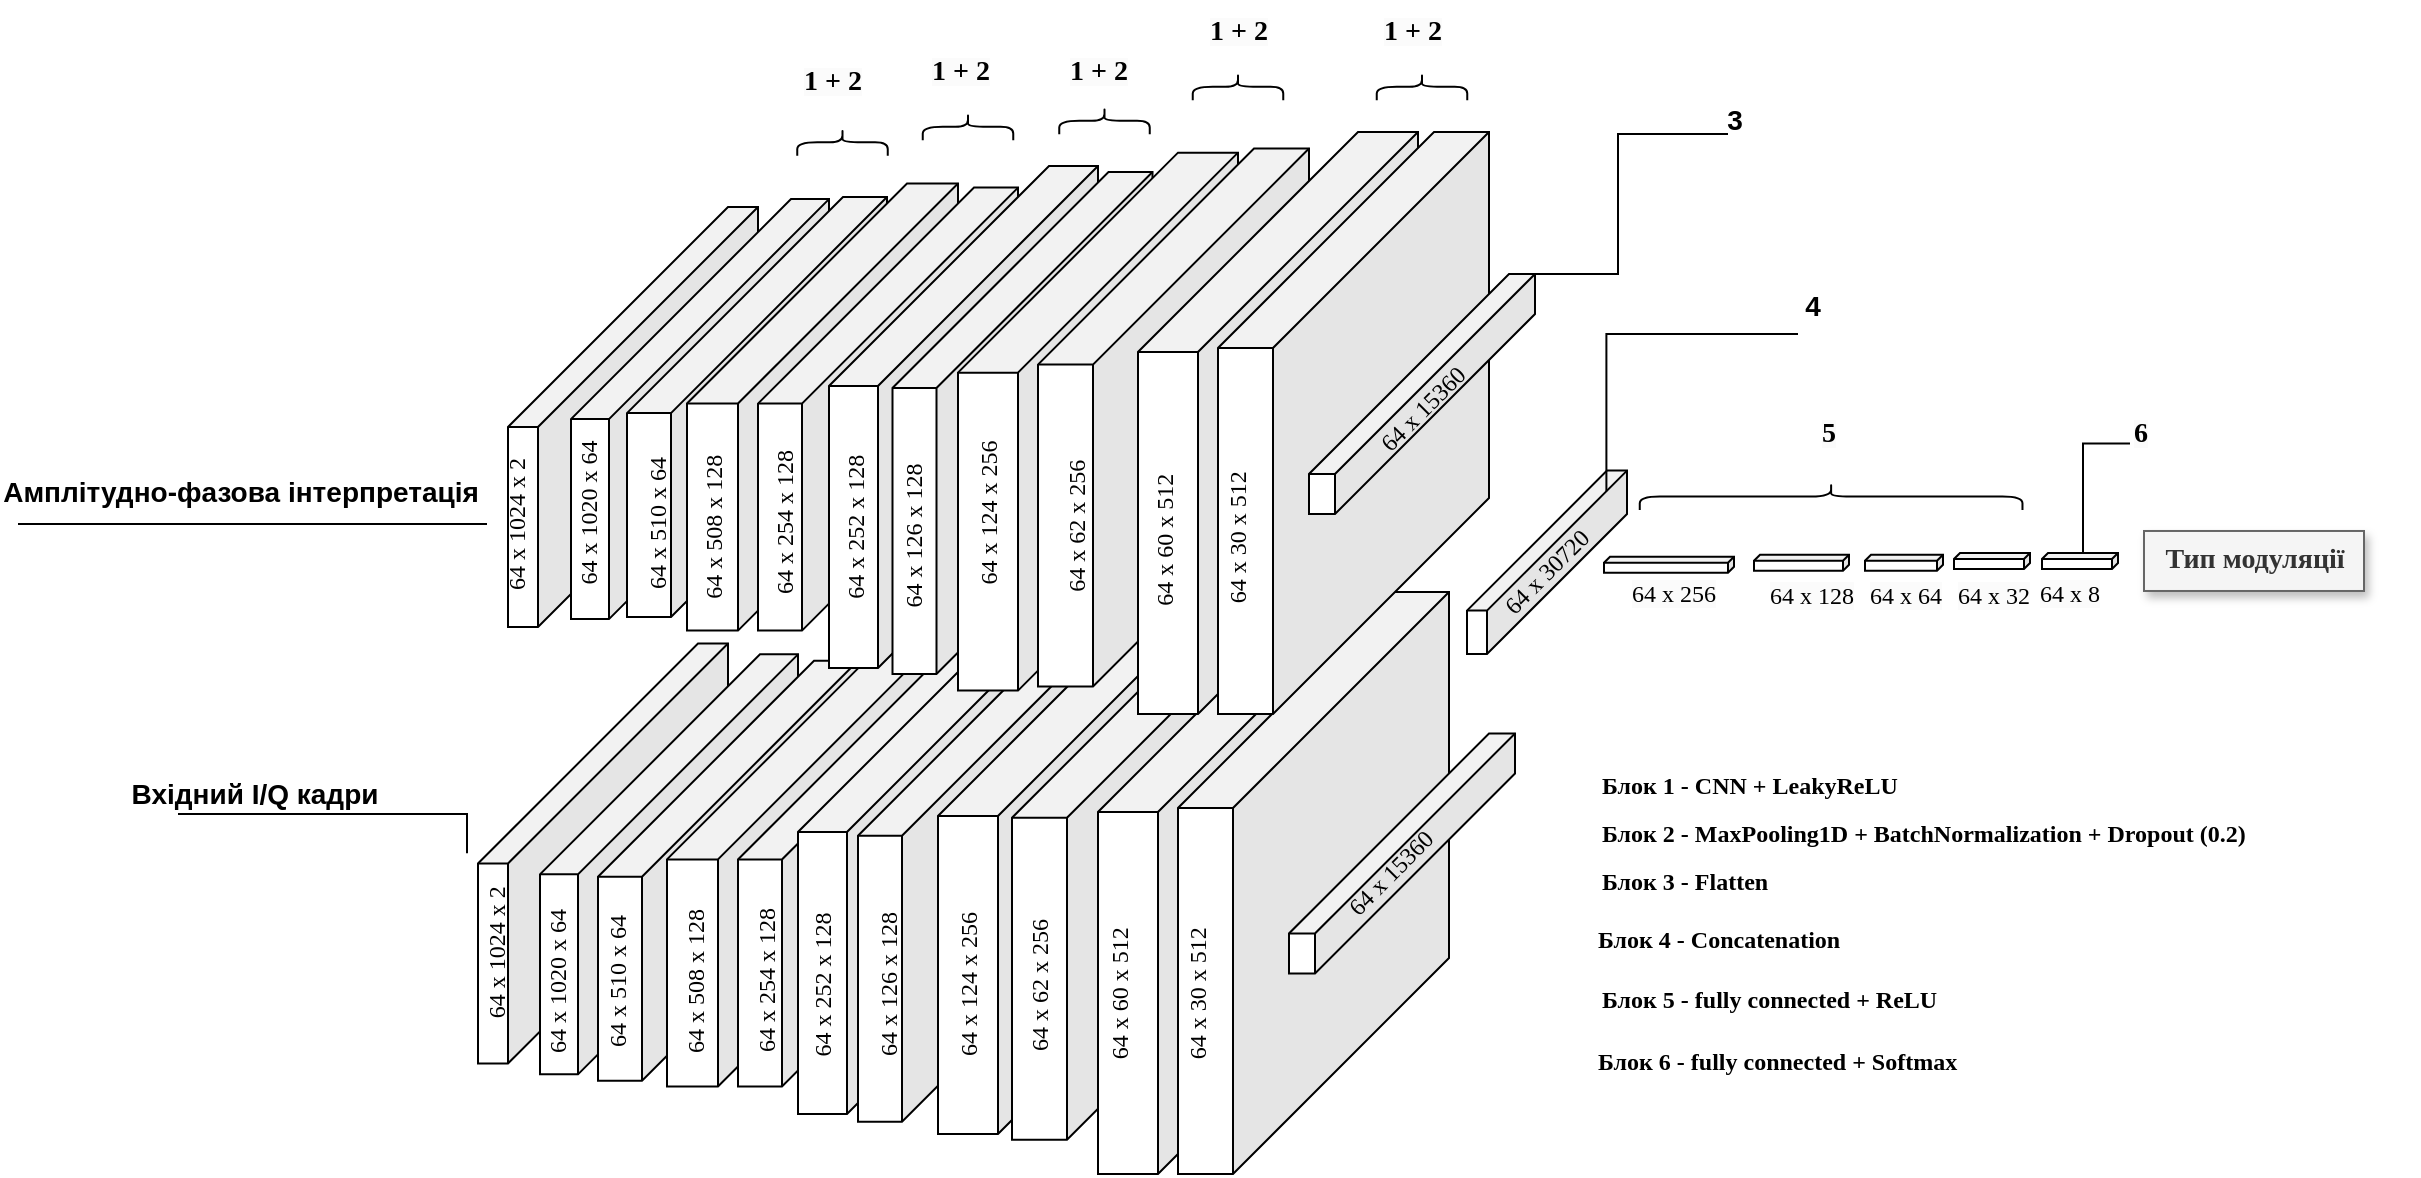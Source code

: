 <mxfile version="24.4.13" type="device">
  <diagram id="QJjx0-fPxzvcmYibJWj1" name="Page-1">
    <mxGraphModel dx="965" dy="1111" grid="1" gridSize="10" guides="1" tooltips="1" connect="1" arrows="1" fold="1" page="1" pageScale="1" pageWidth="827" pageHeight="583" math="0" shadow="0">
      <root>
        <mxCell id="0" />
        <mxCell id="1" parent="0" />
        <mxCell id="hZlWTmnkjhMwvSSbGk0G-101" value="" style="shape=cube;whiteSpace=wrap;html=1;boundedLbl=1;backgroundOutline=1;darkOpacity=0.05;darkOpacity2=0.1;size=110;direction=east;flipH=1;fontFamily=Georgia;shadow=0;fontColor=#000000;" parent="1" vertex="1">
          <mxGeometry x="385" y="-63.5" width="125" height="210" as="geometry" />
        </mxCell>
        <mxCell id="21" value="" style="shape=cube;whiteSpace=wrap;html=1;boundedLbl=1;backgroundOutline=1;darkOpacity=0.05;darkOpacity2=0.1;size=110;direction=east;flipH=1;fontFamily=Georgia;shadow=0;fontColor=#000000;" parent="1" vertex="1">
          <mxGeometry x="370" y="154.75" width="125" height="210" as="geometry" />
        </mxCell>
        <mxCell id="4f-DMQIj-ya-iA7LCkDa-1" value="" style="shape=cube;whiteSpace=wrap;html=1;boundedLbl=1;backgroundOutline=1;darkOpacity=0.05;darkOpacity2=0.1;size=110;direction=east;flipH=1;fillColor=default;strokeColor=default;fontFamily=Georgia;fontColor=#000000;" parent="1" vertex="1">
          <mxGeometry x="401" y="160.18" width="129" height="210" as="geometry" />
        </mxCell>
        <mxCell id="4f-DMQIj-ya-iA7LCkDa-20" value="" style="shape=cube;whiteSpace=wrap;html=1;boundedLbl=1;backgroundOutline=1;darkOpacity=0.05;darkOpacity2=0.1;size=3;direction=east;flipH=1;fillColor=default;strokeColor=default;fontFamily=Georgia;fontColor=default;" parent="1" vertex="1">
          <mxGeometry x="933" y="111.36" width="65" height="8" as="geometry" />
        </mxCell>
        <mxCell id="jZx25Ely4Z8WffF3_oc5-65" style="edgeStyle=orthogonalEdgeStyle;rounded=0;orthogonalLoop=1;jettySize=auto;html=1;exitX=0;exitY=0;exitDx=17.5;exitDy=0;exitPerimeter=0;entryX=0;entryY=0.5;entryDx=0;entryDy=0;endArrow=none;endFill=0;" edge="1" parent="1" source="4f-DMQIj-ya-iA7LCkDa-27" target="jZx25Ely4Z8WffF3_oc5-64">
          <mxGeometry relative="1" as="geometry" />
        </mxCell>
        <mxCell id="4f-DMQIj-ya-iA7LCkDa-27" value="" style="shape=cube;whiteSpace=wrap;html=1;boundedLbl=1;backgroundOutline=1;darkOpacity=0.05;darkOpacity2=0.1;size=3;direction=east;flipH=1;fillColor=default;strokeColor=default;fontFamily=Georgia;fontColor=#000000;" parent="1" vertex="1">
          <mxGeometry x="1152" y="109.49" width="38" height="8" as="geometry" />
        </mxCell>
        <mxCell id="4f-DMQIj-ya-iA7LCkDa-50" value="Блок 1 - CNN + LeakyReLU" style="text;html=1;strokeColor=none;fillColor=none;align=left;verticalAlign=middle;whiteSpace=wrap;rounded=0;fontStyle=1;fontFamily=Georgia;" parent="1" vertex="1">
          <mxGeometry x="930" y="213.88" width="207" height="23.88" as="geometry" />
        </mxCell>
        <mxCell id="4f-DMQIj-ya-iA7LCkDa-51" value="Блок 2 - MaxPooling1D + BatchNormalization + Dropout (0.2)" style="text;html=1;strokeColor=none;fillColor=none;align=left;verticalAlign=middle;whiteSpace=wrap;rounded=0;fontStyle=1;fontFamily=Georgia;" parent="1" vertex="1">
          <mxGeometry x="930" y="237.76" width="410" height="23.88" as="geometry" />
        </mxCell>
        <mxCell id="4f-DMQIj-ya-iA7LCkDa-52" value="Блок 5 - fully connected + ReLU" style="text;html=1;strokeColor=none;fillColor=none;align=left;verticalAlign=middle;whiteSpace=wrap;rounded=0;fontStyle=1;fontFamily=Georgia;" parent="1" vertex="1">
          <mxGeometry x="930" y="320.75" width="294.5" height="23.88" as="geometry" />
        </mxCell>
        <mxCell id="4f-DMQIj-ya-iA7LCkDa-53" value="Блок 6 - fully connected + Softmax" style="text;html=1;strokeColor=none;fillColor=none;align=left;verticalAlign=middle;whiteSpace=wrap;rounded=0;fontStyle=1;fontFamily=Georgia;" parent="1" vertex="1">
          <mxGeometry x="927.5" y="352.38" width="324.5" height="23.88" as="geometry" />
        </mxCell>
        <mxCell id="34" value="&lt;span style=&quot;font-family: Georgia; font-size: 12px; font-style: normal; font-variant-ligatures: normal; font-variant-caps: normal; font-weight: 400; letter-spacing: normal; orphans: 2; text-align: center; text-indent: 0px; text-transform: none; widows: 2; word-spacing: 0px; -webkit-text-stroke-width: 0px; background-color: rgb(251, 251, 251); text-decoration-thickness: initial; text-decoration-style: initial; text-decoration-color: initial; float: none; display: inline !important;&quot;&gt;64 x 256&lt;/span&gt;" style="text;whiteSpace=wrap;html=1;fontSize=12;fontFamily=Georgia;fontColor=#000000;" parent="1" vertex="1">
          <mxGeometry x="944.5" y="115.74" width="54" height="40" as="geometry" />
        </mxCell>
        <mxCell id="35" value="&lt;span style=&quot;font-family: Georgia; font-size: 12px; font-style: normal; font-variant-ligatures: normal; font-variant-caps: normal; font-weight: 400; letter-spacing: normal; orphans: 2; text-align: center; text-indent: 0px; text-transform: none; widows: 2; word-spacing: 0px; -webkit-text-stroke-width: 0px; background-color: rgb(251, 251, 251); text-decoration-thickness: initial; text-decoration-style: initial; text-decoration-color: initial; float: none; display: inline !important;&quot;&gt;64 x 8&lt;/span&gt;" style="text;whiteSpace=wrap;html=1;fontSize=12;fontFamily=Georgia;fontColor=#000000;" parent="1" vertex="1">
          <mxGeometry x="1149" y="115.74" width="54" height="40" as="geometry" />
        </mxCell>
        <mxCell id="46" value="&lt;font style=&quot;font-size: 14px;&quot; face=&quot;Times New Roman&quot;&gt;&lt;b&gt;Тип модуляції&lt;/b&gt;&lt;/font&gt;" style="text;html=1;align=center;verticalAlign=middle;resizable=0;points=[];autosize=1;strokeColor=#666666;fillColor=#f5f5f5;fontSize=7;fontFamily=Georgia;fontColor=#333333;shadow=1;" parent="1" vertex="1">
          <mxGeometry x="1203" y="98.49" width="110" height="30" as="geometry" />
        </mxCell>
        <mxCell id="hZlWTmnkjhMwvSSbGk0G-48" value="" style="shape=cube;whiteSpace=wrap;html=1;boundedLbl=1;backgroundOutline=1;darkOpacity=0.05;darkOpacity2=0.1;size=3;direction=east;flipH=1;fillColor=default;strokeColor=default;fontFamily=Georgia;fontColor=#000000;" parent="1" vertex="1">
          <mxGeometry x="1008" y="110.36" width="47.5" height="8" as="geometry" />
        </mxCell>
        <mxCell id="hZlWTmnkjhMwvSSbGk0G-49" value="" style="shape=cube;whiteSpace=wrap;html=1;boundedLbl=1;backgroundOutline=1;darkOpacity=0.05;darkOpacity2=0.1;size=3;direction=east;flipH=1;fillColor=default;strokeColor=default;fontFamily=Georgia;fontColor=#000000;" parent="1" vertex="1">
          <mxGeometry x="1063.5" y="110.36" width="39" height="8" as="geometry" />
        </mxCell>
        <mxCell id="hZlWTmnkjhMwvSSbGk0G-50" value="" style="shape=cube;whiteSpace=wrap;html=1;boundedLbl=1;backgroundOutline=1;darkOpacity=0.05;darkOpacity2=0.1;size=3;direction=east;flipH=1;fillColor=default;strokeColor=default;fontFamily=Georgia;fontColor=#000000;" parent="1" vertex="1">
          <mxGeometry x="1108" y="109.49" width="38" height="8" as="geometry" />
        </mxCell>
        <mxCell id="hZlWTmnkjhMwvSSbGk0G-52" value="&lt;span style=&quot;font-family: Georgia; font-size: 12px; font-style: normal; font-variant-ligatures: normal; font-variant-caps: normal; font-weight: 400; letter-spacing: normal; orphans: 2; text-align: center; text-indent: 0px; text-transform: none; widows: 2; word-spacing: 0px; -webkit-text-stroke-width: 0px; background-color: rgb(251, 251, 251); text-decoration-thickness: initial; text-decoration-style: initial; text-decoration-color: initial; float: none; display: inline !important;&quot;&gt;64 x 128&lt;/span&gt;" style="text;whiteSpace=wrap;html=1;fontSize=12;fontFamily=Georgia;fontColor=#000000;" parent="1" vertex="1">
          <mxGeometry x="1014" y="116.87" width="54" height="40" as="geometry" />
        </mxCell>
        <mxCell id="hZlWTmnkjhMwvSSbGk0G-53" value="&lt;span style=&quot;font-family: Georgia; font-size: 12px; font-style: normal; font-variant-ligatures: normal; font-variant-caps: normal; font-weight: 400; letter-spacing: normal; orphans: 2; text-align: center; text-indent: 0px; text-transform: none; widows: 2; word-spacing: 0px; -webkit-text-stroke-width: 0px; background-color: rgb(251, 251, 251); text-decoration-thickness: initial; text-decoration-style: initial; text-decoration-color: initial; float: none; display: inline !important;&quot;&gt;64 x 64&lt;/span&gt;" style="text;whiteSpace=wrap;html=1;fontSize=12;fontFamily=Georgia;fontColor=#000000;" parent="1" vertex="1">
          <mxGeometry x="1063.5" y="117.18" width="54" height="40" as="geometry" />
        </mxCell>
        <mxCell id="hZlWTmnkjhMwvSSbGk0G-55" value="&lt;span style=&quot;font-family: Georgia; font-size: 12px; font-style: normal; font-variant-ligatures: normal; font-variant-caps: normal; font-weight: 400; letter-spacing: normal; orphans: 2; text-align: center; text-indent: 0px; text-transform: none; widows: 2; word-spacing: 0px; -webkit-text-stroke-width: 0px; background-color: rgb(251, 251, 251); text-decoration-thickness: initial; text-decoration-style: initial; text-decoration-color: initial; float: none; display: inline !important;&quot;&gt;64 x 32&lt;/span&gt;" style="text;whiteSpace=wrap;html=1;fontSize=12;fontFamily=Georgia;fontColor=#000000;" parent="1" vertex="1">
          <mxGeometry x="1108" y="117.49" width="54" height="40" as="geometry" />
        </mxCell>
        <mxCell id="jZx25Ely4Z8WffF3_oc5-68" value="&lt;font style=&quot;font-size: 14px;&quot;&gt;&lt;b&gt;Амплітудно-фазова інтерпретація&lt;/b&gt;&lt;/font&gt;" style="edgeStyle=orthogonalEdgeStyle;rounded=0;orthogonalLoop=1;jettySize=auto;html=1;exitX=0.5;exitY=0;exitDx=0;exitDy=0;endArrow=none;endFill=0;" edge="1" parent="1" source="hZlWTmnkjhMwvSSbGk0G-59">
          <mxGeometry x="0.06" y="-15" relative="1" as="geometry">
            <mxPoint x="140" y="95" as="targetPoint" />
            <mxPoint y="-1" as="offset" />
          </mxGeometry>
        </mxCell>
        <mxCell id="hZlWTmnkjhMwvSSbGk0G-59" value="64 x 1024 x 2" style="text;html=1;strokeColor=none;fillColor=none;align=center;verticalAlign=middle;whiteSpace=wrap;rounded=0;fontFamily=Georgia;rotation=-90;fontColor=#000000;" parent="1" vertex="1">
          <mxGeometry x="340" y="80" width="99" height="30" as="geometry" />
        </mxCell>
        <mxCell id="hZlWTmnkjhMwvSSbGk0G-62" value="" style="shape=cube;whiteSpace=wrap;html=1;boundedLbl=1;backgroundOutline=1;darkOpacity=0.05;darkOpacity2=0.1;size=110;direction=east;flipH=1;fillColor=#FFFFFF;strokeColor=default;fontFamily=Georgia;fontColor=#000000;" parent="1" vertex="1">
          <mxGeometry x="416.5" y="-67.45" width="129" height="210" as="geometry" />
        </mxCell>
        <mxCell id="hZlWTmnkjhMwvSSbGk0G-73" value="" style="shape=cube;whiteSpace=wrap;html=1;boundedLbl=1;backgroundOutline=1;darkOpacity=0.05;darkOpacity2=0.1;size=108;direction=east;flipH=1;fillColor=default;strokeColor=default;fontFamily=Georgia;fontColor=#000000;" parent="1" vertex="1">
          <mxGeometry x="444.5" y="-68.47" width="130" height="210" as="geometry" />
        </mxCell>
        <mxCell id="hZlWTmnkjhMwvSSbGk0G-76" value="" style="shape=cube;whiteSpace=wrap;html=1;boundedLbl=1;backgroundOutline=1;darkOpacity=0.05;darkOpacity2=0.1;size=108;direction=east;flipH=1;fillColor=default;strokeColor=default;fontFamily=Georgia;fontColor=#000000;" parent="1" vertex="1">
          <mxGeometry x="430" y="163.38" width="130" height="210" as="geometry" />
        </mxCell>
        <mxCell id="hZlWTmnkjhMwvSSbGk0G-68" value="" style="shape=cube;whiteSpace=wrap;html=1;boundedLbl=1;backgroundOutline=1;darkOpacity=0.05;darkOpacity2=0.1;size=110;direction=east;flipH=1;fillColor=default;strokeColor=default;fontFamily=Georgia;fontColor=#000000;" parent="1" vertex="1">
          <mxGeometry x="464.5" y="152.7" width="135.5" height="223.56" as="geometry" />
        </mxCell>
        <mxCell id="hZlWTmnkjhMwvSSbGk0G-69" value="" style="shape=cube;whiteSpace=wrap;html=1;boundedLbl=1;backgroundOutline=1;darkOpacity=0.05;darkOpacity2=0.1;size=108;direction=east;flipH=1;fillColor=default;strokeColor=default;fontFamily=Georgia;fontColor=#000000;" parent="1" vertex="1">
          <mxGeometry x="500" y="154.75" width="130" height="221.51" as="geometry" />
        </mxCell>
        <mxCell id="hZlWTmnkjhMwvSSbGk0G-77" value="" style="shape=cube;whiteSpace=wrap;html=1;boundedLbl=1;backgroundOutline=1;darkOpacity=0.05;darkOpacity2=0.1;size=110;direction=east;flipH=1;fillColor=default;strokeColor=default;fontFamily=Georgia;fontColor=#000000;" parent="1" vertex="1">
          <mxGeometry x="474.5" y="-75.25" width="135.5" height="223.56" as="geometry" />
        </mxCell>
        <mxCell id="hZlWTmnkjhMwvSSbGk0G-78" value="" style="shape=cube;whiteSpace=wrap;html=1;boundedLbl=1;backgroundOutline=1;darkOpacity=0.05;darkOpacity2=0.1;size=108;direction=east;flipH=1;fillColor=default;strokeColor=default;fontFamily=Georgia;fontColor=#000000;" parent="1" vertex="1">
          <mxGeometry x="510" y="-73.2" width="130" height="221.51" as="geometry" />
        </mxCell>
        <mxCell id="hZlWTmnkjhMwvSSbGk0G-79" value="" style="shape=cube;whiteSpace=wrap;html=1;boundedLbl=1;backgroundOutline=1;darkOpacity=0.05;darkOpacity2=0.1;size=110;direction=east;flipH=1;fillColor=default;strokeColor=default;fontFamily=Georgia;fontColor=#000000;" parent="1" vertex="1">
          <mxGeometry x="530" y="139" width="134.5" height="251" as="geometry" />
        </mxCell>
        <mxCell id="hZlWTmnkjhMwvSSbGk0G-80" value="" style="shape=cube;whiteSpace=wrap;html=1;boundedLbl=1;backgroundOutline=1;darkOpacity=0.05;darkOpacity2=0.1;size=108;direction=east;flipH=1;fillColor=default;strokeColor=default;fontFamily=Georgia;fontColor=#000000;" parent="1" vertex="1">
          <mxGeometry x="560" y="142.88" width="130" height="251" as="geometry" />
        </mxCell>
        <mxCell id="hZlWTmnkjhMwvSSbGk0G-81" value="" style="shape=cube;whiteSpace=wrap;html=1;boundedLbl=1;backgroundOutline=1;darkOpacity=0.05;darkOpacity2=0.1;size=110;direction=east;flipH=1;fillColor=default;strokeColor=default;fontFamily=Georgia;fontColor=#000000;" parent="1" vertex="1">
          <mxGeometry x="545.5" y="-84.0" width="134.5" height="251" as="geometry" />
        </mxCell>
        <mxCell id="hZlWTmnkjhMwvSSbGk0G-82" value="" style="shape=cube;whiteSpace=wrap;html=1;boundedLbl=1;backgroundOutline=1;darkOpacity=0.05;darkOpacity2=0.1;size=108;direction=east;flipH=1;fillColor=default;strokeColor=default;fontFamily=Georgia;fontColor=#000000;" parent="1" vertex="1">
          <mxGeometry x="577.25" y="-81.0" width="130" height="251" as="geometry" />
        </mxCell>
        <mxCell id="hZlWTmnkjhMwvSSbGk0G-83" value="" style="shape=cube;whiteSpace=wrap;html=1;boundedLbl=1;backgroundOutline=1;darkOpacity=0.05;darkOpacity2=0.1;size=110;direction=east;flipH=1;fillColor=default;strokeColor=default;fontFamily=Georgia;fontColor=#000000;" parent="1" vertex="1">
          <mxGeometry x="600" y="131.01" width="140" height="268.99" as="geometry" />
        </mxCell>
        <mxCell id="hZlWTmnkjhMwvSSbGk0G-84" value="" style="shape=cube;whiteSpace=wrap;html=1;boundedLbl=1;backgroundOutline=1;darkOpacity=0.05;darkOpacity2=0.1;size=108;direction=east;flipH=1;fillColor=default;strokeColor=default;fontFamily=Georgia;fontColor=#000000;" parent="1" vertex="1">
          <mxGeometry x="637" y="133.89" width="135.5" height="268.99" as="geometry" />
        </mxCell>
        <mxCell id="hZlWTmnkjhMwvSSbGk0G-86" value="" style="shape=cube;whiteSpace=wrap;html=1;boundedLbl=1;backgroundOutline=1;darkOpacity=0.05;darkOpacity2=0.1;size=110;direction=east;flipH=1;fillColor=default;strokeColor=default;fontFamily=Georgia;fontColor=#000000;" parent="1" vertex="1">
          <mxGeometry x="610" y="-90.68" width="140" height="268.99" as="geometry" />
        </mxCell>
        <mxCell id="hZlWTmnkjhMwvSSbGk0G-87" value="" style="shape=cube;whiteSpace=wrap;html=1;boundedLbl=1;backgroundOutline=1;darkOpacity=0.05;darkOpacity2=0.1;size=108;direction=east;flipH=1;fillColor=default;strokeColor=default;fontFamily=Georgia;fontColor=#000000;" parent="1" vertex="1">
          <mxGeometry x="650" y="-92.73" width="135.5" height="268.99" as="geometry" />
        </mxCell>
        <mxCell id="hZlWTmnkjhMwvSSbGk0G-88" value="" style="shape=cube;whiteSpace=wrap;html=1;boundedLbl=1;backgroundOutline=1;darkOpacity=0.05;darkOpacity2=0.1;size=110;direction=east;flipH=1;fillColor=default;strokeColor=default;fontFamily=Georgia;fontColor=#000000;" parent="1" vertex="1">
          <mxGeometry x="680" y="129" width="140" height="291" as="geometry" />
        </mxCell>
        <mxCell id="hZlWTmnkjhMwvSSbGk0G-89" value="" style="shape=cube;whiteSpace=wrap;html=1;boundedLbl=1;backgroundOutline=1;darkOpacity=0.05;darkOpacity2=0.1;size=108;direction=east;flipH=1;fillColor=default;strokeColor=default;fontFamily=Georgia;fontColor=#000000;" parent="1" vertex="1">
          <mxGeometry x="720" y="129" width="135.5" height="291" as="geometry" />
        </mxCell>
        <mxCell id="hZlWTmnkjhMwvSSbGk0G-90" value="" style="shape=cube;whiteSpace=wrap;html=1;boundedLbl=1;backgroundOutline=1;darkOpacity=0.05;darkOpacity2=0.1;size=110;direction=east;flipH=1;fillColor=default;strokeColor=default;fontFamily=Georgia;fontColor=#000000;" parent="1" vertex="1">
          <mxGeometry x="700" y="-101" width="140" height="291" as="geometry" />
        </mxCell>
        <mxCell id="hZlWTmnkjhMwvSSbGk0G-91" value="" style="shape=cube;whiteSpace=wrap;html=1;boundedLbl=1;backgroundOutline=1;darkOpacity=0.05;darkOpacity2=0.1;size=108;direction=east;flipH=1;fillColor=default;strokeColor=default;fontFamily=Georgia;fontColor=#000000;" parent="1" vertex="1">
          <mxGeometry x="740" y="-101" width="135.5" height="291" as="geometry" />
        </mxCell>
        <mxCell id="hZlWTmnkjhMwvSSbGk0G-92" value="" style="shape=cube;whiteSpace=wrap;html=1;boundedLbl=1;backgroundOutline=1;darkOpacity=0.05;darkOpacity2=0.1;size=70;direction=east;flipH=1;fillColor=default;strokeColor=default;fontFamily=Georgia;" parent="1" vertex="1">
          <mxGeometry x="864.5" y="68.31" width="80" height="91.69" as="geometry" />
        </mxCell>
        <mxCell id="hZlWTmnkjhMwvSSbGk0G-94" value="Блок 4 - Concatenation" style="text;html=1;strokeColor=none;fillColor=none;align=left;verticalAlign=middle;whiteSpace=wrap;rounded=0;fontStyle=1;fontFamily=Georgia;" parent="1" vertex="1">
          <mxGeometry x="927.5" y="290.75" width="268.5" height="23.88" as="geometry" />
        </mxCell>
        <mxCell id="jZx25Ely4Z8WffF3_oc5-59" style="edgeStyle=orthogonalEdgeStyle;rounded=0;orthogonalLoop=1;jettySize=auto;html=1;exitX=0;exitY=0;exitDx=0;exitDy=0;exitPerimeter=0;endArrow=none;endFill=0;" edge="1" parent="1" source="hZlWTmnkjhMwvSSbGk0G-95">
          <mxGeometry relative="1" as="geometry">
            <mxPoint x="1000" y="-100" as="targetPoint" />
            <Array as="points">
              <mxPoint x="940" y="-30" />
              <mxPoint x="940" y="-100" />
            </Array>
          </mxGeometry>
        </mxCell>
        <mxCell id="jZx25Ely4Z8WffF3_oc5-60" value="&lt;b&gt;&lt;font style=&quot;font-size: 14px;&quot;&gt;3&lt;/font&gt;&lt;/b&gt;" style="edgeLabel;html=1;align=center;verticalAlign=middle;resizable=0;points=[];" vertex="1" connectable="0" parent="jZx25Ely4Z8WffF3_oc5-59">
          <mxGeometry x="0.732" y="-1" relative="1" as="geometry">
            <mxPoint x="21" y="-8" as="offset" />
          </mxGeometry>
        </mxCell>
        <mxCell id="hZlWTmnkjhMwvSSbGk0G-95" value="" style="shape=cube;whiteSpace=wrap;html=1;boundedLbl=1;backgroundOutline=1;darkOpacity=0.05;darkOpacity2=0.1;size=100;direction=east;flipH=1;fillColor=default;strokeColor=default;fontFamily=Georgia;fontColor=#000000;" parent="1" vertex="1">
          <mxGeometry x="785.5" y="-30" width="113" height="120" as="geometry" />
        </mxCell>
        <mxCell id="hZlWTmnkjhMwvSSbGk0G-98" value="&amp;nbsp;Блок 3 - Flatten" style="text;html=1;strokeColor=none;fillColor=none;align=left;verticalAlign=middle;whiteSpace=wrap;rounded=0;fontStyle=1;fontFamily=Georgia;" parent="1" vertex="1">
          <mxGeometry x="926.5" y="261.64" width="219.5" height="23.88" as="geometry" />
        </mxCell>
        <mxCell id="hZlWTmnkjhMwvSSbGk0G-99" value="" style="shape=cube;whiteSpace=wrap;html=1;boundedLbl=1;backgroundOutline=1;darkOpacity=0.05;darkOpacity2=0.1;size=100;direction=east;flipH=1;fillColor=default;strokeColor=default;fontFamily=Georgia;fontColor=#000000;" parent="1" vertex="1">
          <mxGeometry x="775.5" y="199.75" width="113" height="120" as="geometry" />
        </mxCell>
        <mxCell id="jZx25Ely4Z8WffF3_oc5-66" value="&lt;b&gt;&lt;font style=&quot;font-size: 14px;&quot;&gt;Вхідний I/Q кадри&lt;/font&gt;&lt;/b&gt;" style="edgeStyle=orthogonalEdgeStyle;rounded=0;orthogonalLoop=1;jettySize=auto;html=1;exitX=1;exitY=0;exitDx=0;exitDy=0;endArrow=none;endFill=0;" edge="1" parent="1" source="hZlWTmnkjhMwvSSbGk0G-103">
          <mxGeometry x="0.533" y="-10" relative="1" as="geometry">
            <mxPoint x="220" y="240" as="targetPoint" />
            <Array as="points">
              <mxPoint x="365" y="240" />
              <mxPoint x="240" y="240" />
            </Array>
            <mxPoint as="offset" />
          </mxGeometry>
        </mxCell>
        <mxCell id="hZlWTmnkjhMwvSSbGk0G-103" value="64 x 1024 x 2" style="text;html=1;strokeColor=none;fillColor=none;align=center;verticalAlign=middle;whiteSpace=wrap;rounded=0;fontFamily=Georgia;rotation=-90;fontColor=#000000;" parent="1" vertex="1">
          <mxGeometry x="330" y="294.13" width="99" height="30" as="geometry" />
        </mxCell>
        <mxCell id="hZlWTmnkjhMwvSSbGk0G-104" value="64 x 1020 x 64" style="text;html=1;strokeColor=none;fillColor=none;align=center;verticalAlign=middle;whiteSpace=wrap;rounded=0;fontFamily=Georgia;rotation=-90;fontColor=#000000;" parent="1" vertex="1">
          <mxGeometry x="360" y="308.51" width="99" height="30" as="geometry" />
        </mxCell>
        <mxCell id="hZlWTmnkjhMwvSSbGk0G-105" value="64 x 1020 x 64" style="text;html=1;strokeColor=none;fillColor=none;align=center;verticalAlign=middle;whiteSpace=wrap;rounded=0;fontFamily=Georgia;rotation=-90;fontColor=#000000;" parent="1" vertex="1">
          <mxGeometry x="375.5" y="74.75" width="99" height="30" as="geometry" />
        </mxCell>
        <mxCell id="hZlWTmnkjhMwvSSbGk0G-107" value="64 x 510 x 64" style="text;html=1;strokeColor=none;fillColor=none;align=center;verticalAlign=middle;whiteSpace=wrap;rounded=0;fontFamily=Georgia;rotation=-90;fontColor=#000000;" parent="1" vertex="1">
          <mxGeometry x="390" y="308.51" width="99" height="30" as="geometry" />
        </mxCell>
        <mxCell id="hZlWTmnkjhMwvSSbGk0G-108" value="64 x 510 x 64" style="text;html=1;strokeColor=none;fillColor=none;align=center;verticalAlign=middle;whiteSpace=wrap;rounded=0;fontFamily=Georgia;rotation=-90;fontColor=#000000;" parent="1" vertex="1">
          <mxGeometry x="411" y="79.49" width="99" height="30" as="geometry" />
        </mxCell>
        <mxCell id="hZlWTmnkjhMwvSSbGk0G-109" value="64 x 508 x 128" style="text;html=1;strokeColor=none;fillColor=none;align=center;verticalAlign=middle;whiteSpace=wrap;rounded=0;fontFamily=Georgia;rotation=-90;fontColor=#000000;" parent="1" vertex="1">
          <mxGeometry x="429" y="308.51" width="99" height="30" as="geometry" />
        </mxCell>
        <mxCell id="hZlWTmnkjhMwvSSbGk0G-111" value="64 x 508 x 128" style="text;html=1;strokeColor=none;fillColor=none;align=center;verticalAlign=middle;whiteSpace=wrap;rounded=0;fontFamily=Georgia;rotation=-90;fontColor=#000000;" parent="1" vertex="1">
          <mxGeometry x="439" y="81.36" width="99" height="30" as="geometry" />
        </mxCell>
        <mxCell id="hZlWTmnkjhMwvSSbGk0G-112" value="64 x 254 x 128" style="text;html=1;strokeColor=none;fillColor=none;align=center;verticalAlign=middle;whiteSpace=wrap;rounded=0;fontFamily=Georgia;rotation=-90;fontColor=#000000;" parent="1" vertex="1">
          <mxGeometry x="464.5" y="308.51" width="99" height="30" as="geometry" />
        </mxCell>
        <mxCell id="hZlWTmnkjhMwvSSbGk0G-113" value="64 x 254 x 128" style="text;html=1;strokeColor=none;fillColor=none;align=center;verticalAlign=middle;whiteSpace=wrap;rounded=0;fontFamily=Georgia;rotation=-90;fontColor=#000000;" parent="1" vertex="1">
          <mxGeometry x="474.5" y="79.49" width="99" height="30" as="geometry" />
        </mxCell>
        <mxCell id="hZlWTmnkjhMwvSSbGk0G-114" value="64 x 252 x 128" style="text;html=1;strokeColor=none;fillColor=none;align=center;verticalAlign=middle;whiteSpace=wrap;rounded=0;fontFamily=Georgia;rotation=-90;fontColor=#000000;" parent="1" vertex="1">
          <mxGeometry x="492.75" y="310.51" width="99" height="30" as="geometry" />
        </mxCell>
        <mxCell id="hZlWTmnkjhMwvSSbGk0G-115" value="64 x 252 x 128" style="text;html=1;strokeColor=none;fillColor=none;align=center;verticalAlign=middle;whiteSpace=wrap;rounded=0;fontFamily=Georgia;rotation=-90;fontColor=#000000;" parent="1" vertex="1">
          <mxGeometry x="510" y="81.36" width="99" height="30" as="geometry" />
        </mxCell>
        <mxCell id="hZlWTmnkjhMwvSSbGk0G-116" value="64 x 126 x 128" style="text;html=1;strokeColor=none;fillColor=none;align=center;verticalAlign=middle;whiteSpace=wrap;rounded=0;fontFamily=Georgia;rotation=-90;fontColor=#000000;" parent="1" vertex="1">
          <mxGeometry x="525.5" y="310.51" width="99" height="30" as="geometry" />
        </mxCell>
        <mxCell id="hZlWTmnkjhMwvSSbGk0G-117" value="64 x 126 x 128" style="text;html=1;strokeColor=none;fillColor=none;align=center;verticalAlign=middle;whiteSpace=wrap;rounded=0;fontFamily=Georgia;rotation=-90;fontColor=#000000;" parent="1" vertex="1">
          <mxGeometry x="538" y="85.74" width="99" height="30" as="geometry" />
        </mxCell>
        <mxCell id="hZlWTmnkjhMwvSSbGk0G-118" value="64 x 124 x 256" style="text;html=1;strokeColor=none;fillColor=none;align=center;verticalAlign=middle;whiteSpace=wrap;rounded=0;fontFamily=Georgia;rotation=-90;fontColor=#000000;" parent="1" vertex="1">
          <mxGeometry x="565.5" y="310.51" width="99" height="30" as="geometry" />
        </mxCell>
        <mxCell id="hZlWTmnkjhMwvSSbGk0G-119" value="64 x 124 x 256" style="text;html=1;strokeColor=none;fillColor=none;align=center;verticalAlign=middle;whiteSpace=wrap;rounded=0;fontFamily=Georgia;rotation=-90;fontColor=#000000;" parent="1" vertex="1">
          <mxGeometry x="575.5" y="74.75" width="99" height="30" as="geometry" />
        </mxCell>
        <mxCell id="hZlWTmnkjhMwvSSbGk0G-120" value="64 x 62 x 256" style="text;html=1;strokeColor=none;fillColor=none;align=center;verticalAlign=middle;whiteSpace=wrap;rounded=0;fontFamily=Georgia;rotation=-90;fontColor=#000000;" parent="1" vertex="1">
          <mxGeometry x="601" y="310.51" width="99" height="30" as="geometry" />
        </mxCell>
        <mxCell id="hZlWTmnkjhMwvSSbGk0G-121" value="64 x 62 x 256" style="text;html=1;strokeColor=none;fillColor=none;align=center;verticalAlign=middle;whiteSpace=wrap;rounded=0;fontFamily=Georgia;rotation=-90;fontColor=#000000;" parent="1" vertex="1">
          <mxGeometry x="620.5" y="81.36" width="99" height="30" as="geometry" />
        </mxCell>
        <mxCell id="hZlWTmnkjhMwvSSbGk0G-122" value="64 x 60 x 512" style="text;html=1;strokeColor=none;fillColor=none;align=center;verticalAlign=middle;whiteSpace=wrap;rounded=0;fontFamily=Georgia;rotation=-90;fontColor=#000000;" parent="1" vertex="1">
          <mxGeometry x="641" y="314.63" width="99" height="30" as="geometry" />
        </mxCell>
        <mxCell id="hZlWTmnkjhMwvSSbGk0G-123" value="64 x 60 x 512" style="text;html=1;strokeColor=none;fillColor=none;align=center;verticalAlign=middle;whiteSpace=wrap;rounded=0;fontFamily=Georgia;rotation=-90;fontColor=#000000;" parent="1" vertex="1">
          <mxGeometry x="664.5" y="88.36" width="99" height="30" as="geometry" />
        </mxCell>
        <mxCell id="hZlWTmnkjhMwvSSbGk0G-124" value="64 x 30 x 512" style="text;html=1;strokeColor=none;fillColor=none;align=center;verticalAlign=middle;whiteSpace=wrap;rounded=0;fontFamily=Georgia;rotation=-90;fontColor=#000000;" parent="1" vertex="1">
          <mxGeometry x="680" y="314.63" width="99" height="30" as="geometry" />
        </mxCell>
        <mxCell id="hZlWTmnkjhMwvSSbGk0G-125" value="64 x 30 x 512" style="text;html=1;strokeColor=none;fillColor=none;align=center;verticalAlign=middle;whiteSpace=wrap;rounded=0;fontFamily=Georgia;rotation=-90;fontColor=#000000;" parent="1" vertex="1">
          <mxGeometry x="700.5" y="87.18" width="99" height="30" as="geometry" />
        </mxCell>
        <mxCell id="hZlWTmnkjhMwvSSbGk0G-126" value="64 x 15360" style="text;html=1;strokeColor=none;fillColor=none;align=center;verticalAlign=middle;whiteSpace=wrap;rounded=0;fontFamily=Georgia;rotation=-45;fontColor=#000000;" parent="1" vertex="1">
          <mxGeometry x="776.5" y="254.63" width="99" height="30" as="geometry" />
        </mxCell>
        <mxCell id="hZlWTmnkjhMwvSSbGk0G-127" value="64 x 15360" style="text;html=1;strokeColor=none;fillColor=none;align=center;verticalAlign=middle;whiteSpace=wrap;rounded=0;fontFamily=Georgia;rotation=-45;fontColor=#000000;" parent="1" vertex="1">
          <mxGeometry x="792.5" y="22.55" width="99" height="30" as="geometry" />
        </mxCell>
        <mxCell id="jZx25Ely4Z8WffF3_oc5-61" style="edgeStyle=orthogonalEdgeStyle;rounded=0;orthogonalLoop=1;jettySize=auto;html=1;exitX=1;exitY=0.25;exitDx=0;exitDy=0;endArrow=none;endFill=0;" edge="1" parent="1" source="hZlWTmnkjhMwvSSbGk0G-128">
          <mxGeometry relative="1" as="geometry">
            <mxPoint x="1030" as="targetPoint" />
            <Array as="points">
              <mxPoint x="934" />
            </Array>
          </mxGeometry>
        </mxCell>
        <mxCell id="jZx25Ely4Z8WffF3_oc5-62" value="&lt;b&gt;&lt;font style=&quot;font-size: 14px;&quot;&gt;4&lt;/font&gt;&lt;/b&gt;" style="edgeLabel;html=1;align=center;verticalAlign=middle;resizable=0;points=[];" vertex="1" connectable="0" parent="jZx25Ely4Z8WffF3_oc5-61">
          <mxGeometry x="0.667" y="3" relative="1" as="geometry">
            <mxPoint x="36" y="-11" as="offset" />
          </mxGeometry>
        </mxCell>
        <mxCell id="hZlWTmnkjhMwvSSbGk0G-128" value="64 x 30720" style="text;html=1;strokeColor=none;fillColor=none;align=center;verticalAlign=middle;whiteSpace=wrap;rounded=0;fontFamily=Georgia;rotation=-45;fontColor=#000000;" parent="1" vertex="1">
          <mxGeometry x="855" y="103.89" width="99" height="30" as="geometry" />
        </mxCell>
        <mxCell id="jZx25Ely4Z8WffF3_oc5-46" value="" style="shape=curlyBracket;whiteSpace=wrap;html=1;rounded=1;flipH=1;labelPosition=right;verticalLabelPosition=middle;align=left;verticalAlign=middle;rotation=-90;" vertex="1" parent="1">
          <mxGeometry x="545.5" y="-118.45" width="13.5" height="45.25" as="geometry" />
        </mxCell>
        <mxCell id="jZx25Ely4Z8WffF3_oc5-47" value="" style="shape=curlyBracket;whiteSpace=wrap;html=1;rounded=1;flipH=1;labelPosition=right;verticalLabelPosition=middle;align=left;verticalAlign=middle;rotation=-90;" vertex="1" parent="1">
          <mxGeometry x="608.25" y="-126.25" width="13.5" height="45.25" as="geometry" />
        </mxCell>
        <mxCell id="jZx25Ely4Z8WffF3_oc5-48" value="" style="shape=curlyBracket;whiteSpace=wrap;html=1;rounded=1;flipH=1;labelPosition=right;verticalLabelPosition=middle;align=left;verticalAlign=middle;rotation=-90;" vertex="1" parent="1">
          <mxGeometry x="676.5" y="-129.25" width="13.5" height="45.25" as="geometry" />
        </mxCell>
        <mxCell id="jZx25Ely4Z8WffF3_oc5-49" value="" style="shape=curlyBracket;whiteSpace=wrap;html=1;rounded=1;flipH=1;labelPosition=right;verticalLabelPosition=middle;align=left;verticalAlign=middle;rotation=-90;" vertex="1" parent="1">
          <mxGeometry x="743.25" y="-146.25" width="13.5" height="45.25" as="geometry" />
        </mxCell>
        <mxCell id="jZx25Ely4Z8WffF3_oc5-50" value="" style="shape=curlyBracket;whiteSpace=wrap;html=1;rounded=1;flipH=1;labelPosition=right;verticalLabelPosition=middle;align=left;verticalAlign=middle;rotation=-90;" vertex="1" parent="1">
          <mxGeometry x="835.25" y="-146.25" width="13.5" height="45.25" as="geometry" />
        </mxCell>
        <mxCell id="jZx25Ely4Z8WffF3_oc5-51" value="" style="shape=curlyBracket;whiteSpace=wrap;html=1;rounded=1;flipH=1;labelPosition=right;verticalLabelPosition=middle;align=left;verticalAlign=middle;rotation=-90;" vertex="1" parent="1">
          <mxGeometry x="1039.81" y="-14.42" width="13.5" height="191.36" as="geometry" />
        </mxCell>
        <mxCell id="jZx25Ely4Z8WffF3_oc5-53" value="&lt;span style=&quot;color: rgb(0, 0, 0); font-family: Georgia; font-style: normal; font-variant-ligatures: normal; font-variant-caps: normal; font-weight: 700; letter-spacing: normal; orphans: 2; text-align: left; text-indent: 0px; text-transform: none; widows: 2; word-spacing: 0px; -webkit-text-stroke-width: 0px; white-space: normal; background-color: rgb(251, 251, 251); text-decoration-thickness: initial; text-decoration-style: initial; text-decoration-color: initial; float: none; display: inline !important;&quot;&gt;&lt;font style=&quot;font-size: 14px;&quot;&gt;1 + 2&lt;/font&gt;&lt;/span&gt;" style="text;whiteSpace=wrap;html=1;" vertex="1" parent="1">
          <mxGeometry x="531.25" y="-141" width="42" height="40" as="geometry" />
        </mxCell>
        <mxCell id="jZx25Ely4Z8WffF3_oc5-54" value="&lt;span style=&quot;color: rgb(0, 0, 0); font-family: Georgia; font-style: normal; font-variant-ligatures: normal; font-variant-caps: normal; font-weight: 700; letter-spacing: normal; orphans: 2; text-align: left; text-indent: 0px; text-transform: none; widows: 2; word-spacing: 0px; -webkit-text-stroke-width: 0px; white-space: normal; background-color: rgb(251, 251, 251); text-decoration-thickness: initial; text-decoration-style: initial; text-decoration-color: initial; float: none; display: inline !important;&quot;&gt;&lt;font style=&quot;font-size: 14px;&quot;&gt;1 + 2&lt;/font&gt;&lt;/span&gt;" style="text;whiteSpace=wrap;html=1;" vertex="1" parent="1">
          <mxGeometry x="595" y="-146.25" width="40" height="40" as="geometry" />
        </mxCell>
        <mxCell id="jZx25Ely4Z8WffF3_oc5-55" value="&lt;span style=&quot;color: rgb(0, 0, 0); font-family: Georgia; font-style: normal; font-variant-ligatures: normal; font-variant-caps: normal; font-weight: 700; letter-spacing: normal; orphans: 2; text-align: left; text-indent: 0px; text-transform: none; widows: 2; word-spacing: 0px; -webkit-text-stroke-width: 0px; white-space: normal; background-color: rgb(251, 251, 251); text-decoration-thickness: initial; text-decoration-style: initial; text-decoration-color: initial; float: none; display: inline !important;&quot;&gt;&lt;font style=&quot;font-size: 14px;&quot;&gt;1 + 2&lt;/font&gt;&lt;/span&gt;" style="text;whiteSpace=wrap;html=1;" vertex="1" parent="1">
          <mxGeometry x="663.75" y="-146.25" width="39" height="40" as="geometry" />
        </mxCell>
        <mxCell id="jZx25Ely4Z8WffF3_oc5-56" value="&lt;span style=&quot;color: rgb(0, 0, 0); font-family: Georgia; font-style: normal; font-variant-ligatures: normal; font-variant-caps: normal; font-weight: 700; letter-spacing: normal; orphans: 2; text-align: left; text-indent: 0px; text-transform: none; widows: 2; word-spacing: 0px; -webkit-text-stroke-width: 0px; white-space: normal; background-color: rgb(251, 251, 251); text-decoration-thickness: initial; text-decoration-style: initial; text-decoration-color: initial; float: none; display: inline !important;&quot;&gt;&lt;font style=&quot;font-size: 14px;&quot;&gt;1 + 2&lt;/font&gt;&lt;/span&gt;" style="text;whiteSpace=wrap;html=1;" vertex="1" parent="1">
          <mxGeometry x="734" y="-166.25" width="36" height="40" as="geometry" />
        </mxCell>
        <mxCell id="jZx25Ely4Z8WffF3_oc5-57" value="&lt;span style=&quot;color: rgb(0, 0, 0); font-family: Georgia; font-style: normal; font-variant-ligatures: normal; font-variant-caps: normal; font-weight: 700; letter-spacing: normal; orphans: 2; text-align: left; text-indent: 0px; text-transform: none; widows: 2; word-spacing: 0px; -webkit-text-stroke-width: 0px; white-space: normal; background-color: rgb(251, 251, 251); text-decoration-thickness: initial; text-decoration-style: initial; text-decoration-color: initial; float: none; display: inline !important;&quot;&gt;&lt;font style=&quot;font-size: 14px;&quot;&gt;1 + 2&lt;/font&gt;&lt;/span&gt;" style="text;whiteSpace=wrap;html=1;" vertex="1" parent="1">
          <mxGeometry x="820.5" y="-166.25" width="44" height="40" as="geometry" />
        </mxCell>
        <mxCell id="jZx25Ely4Z8WffF3_oc5-63" value="&lt;span style=&quot;color: rgb(0, 0, 0); font-family: Georgia; font-style: normal; font-variant-ligatures: normal; font-variant-caps: normal; font-weight: 700; letter-spacing: normal; orphans: 2; text-align: left; text-indent: 0px; text-transform: none; widows: 2; word-spacing: 0px; -webkit-text-stroke-width: 0px; white-space: normal; background-color: rgb(251, 251, 251); text-decoration-thickness: initial; text-decoration-style: initial; text-decoration-color: initial; float: none; display: inline !important;&quot;&gt;&lt;font style=&quot;font-size: 14px;&quot;&gt;5&lt;/font&gt;&lt;/span&gt;" style="text;whiteSpace=wrap;html=1;" vertex="1" parent="1">
          <mxGeometry x="1039.81" y="34.75" width="39" height="40" as="geometry" />
        </mxCell>
        <mxCell id="jZx25Ely4Z8WffF3_oc5-64" value="&lt;span style=&quot;color: rgb(0, 0, 0); font-family: Georgia; font-style: normal; font-variant-ligatures: normal; font-variant-caps: normal; font-weight: 700; letter-spacing: normal; orphans: 2; text-align: left; text-indent: 0px; text-transform: none; widows: 2; word-spacing: 0px; -webkit-text-stroke-width: 0px; white-space: normal; background-color: rgb(251, 251, 251); text-decoration-thickness: initial; text-decoration-style: initial; text-decoration-color: initial; float: none; display: inline !important;&quot;&gt;&lt;font style=&quot;font-size: 14px;&quot;&gt;6&lt;/font&gt;&lt;/span&gt;" style="text;whiteSpace=wrap;html=1;" vertex="1" parent="1">
          <mxGeometry x="1196" y="34.75" width="39" height="40" as="geometry" />
        </mxCell>
      </root>
    </mxGraphModel>
  </diagram>
</mxfile>
